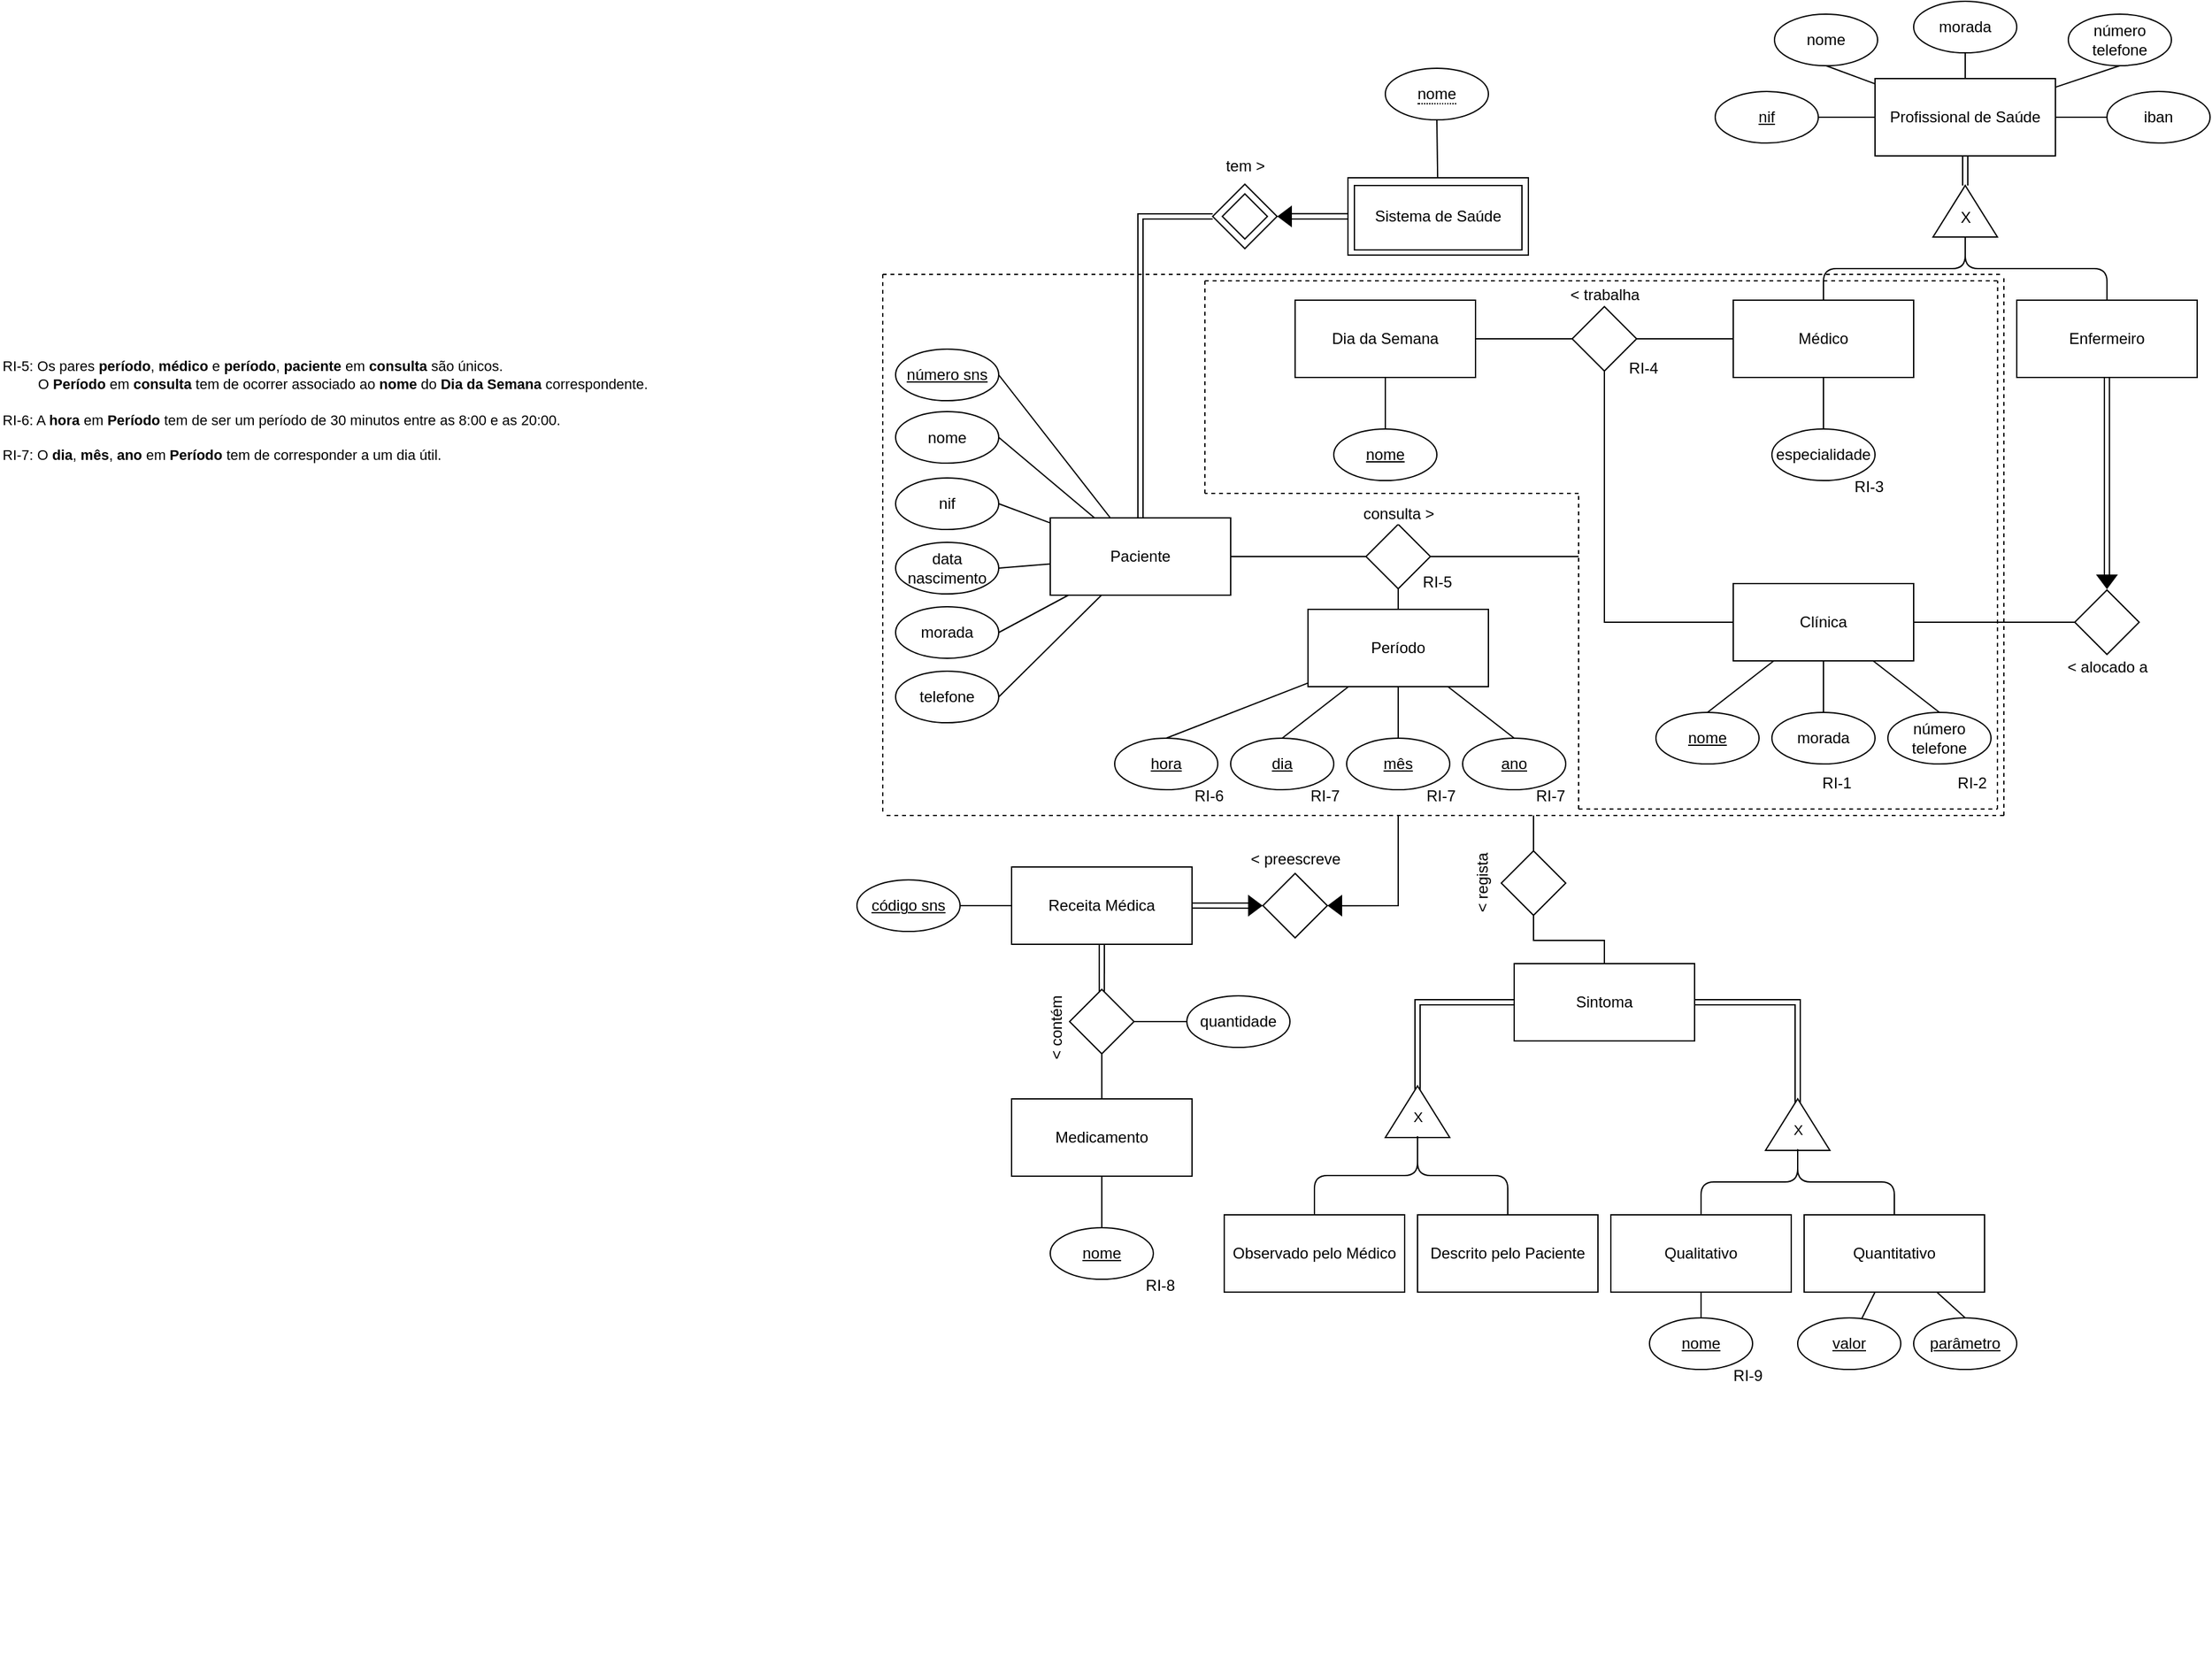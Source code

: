 <mxfile version="24.4.0" type="device">
  <diagram name="Página-1" id="qmYyR_YkVHlsotN023ji">
    <mxGraphModel dx="3128" dy="866" grid="1" gridSize="10" guides="1" tooltips="1" connect="1" arrows="1" fold="1" page="0" pageScale="1" pageWidth="827" pageHeight="1169" math="0" shadow="0">
      <root>
        <mxCell id="0" />
        <mxCell id="1" parent="0" />
        <mxCell id="Y1ywnI6Fe6qzkNMvWHq9-74" value="Quantitativo" style="whiteSpace=wrap;html=1;align=center;fillColor=none;" parent="1" vertex="1">
          <mxGeometry x="355" y="1270" width="140" height="60" as="geometry" />
        </mxCell>
        <mxCell id="Y1ywnI6Fe6qzkNMvWHq9-18" style="edgeStyle=orthogonalEdgeStyle;rounded=0;orthogonalLoop=1;jettySize=auto;html=1;entryX=1;entryY=0.5;entryDx=0;entryDy=0;shape=link;" parent="1" source="K1kNOEO3Sa0EjUUVY54G-1" target="K1kNOEO3Sa0EjUUVY54G-17" edge="1">
          <mxGeometry relative="1" as="geometry" />
        </mxCell>
        <mxCell id="Y1ywnI6Fe6qzkNMvWHq9-19" style="edgeStyle=orthogonalEdgeStyle;rounded=0;orthogonalLoop=1;jettySize=auto;html=1;entryX=1;entryY=0.5;entryDx=0;entryDy=0;endArrow=none;endFill=0;" parent="1" source="K1kNOEO3Sa0EjUUVY54G-1" target="K1kNOEO3Sa0EjUUVY54G-4" edge="1">
          <mxGeometry relative="1" as="geometry" />
        </mxCell>
        <mxCell id="Y1ywnI6Fe6qzkNMvWHq9-20" style="edgeStyle=orthogonalEdgeStyle;rounded=0;orthogonalLoop=1;jettySize=auto;html=1;entryX=0;entryY=0.5;entryDx=0;entryDy=0;endArrow=none;endFill=0;" parent="1" source="K1kNOEO3Sa0EjUUVY54G-1" target="K1kNOEO3Sa0EjUUVY54G-6" edge="1">
          <mxGeometry relative="1" as="geometry" />
        </mxCell>
        <mxCell id="K1kNOEO3Sa0EjUUVY54G-1" value="Profissional de Saúde" style="whiteSpace=wrap;html=1;align=center;fillColor=none;" parent="1" vertex="1">
          <mxGeometry x="410" y="388" width="140" height="60" as="geometry" />
        </mxCell>
        <mxCell id="K1kNOEO3Sa0EjUUVY54G-8" style="rounded=0;orthogonalLoop=1;jettySize=auto;html=1;exitX=0.5;exitY=1;exitDx=0;exitDy=0;endArrow=none;endFill=0;" parent="1" source="K1kNOEO3Sa0EjUUVY54G-2" target="K1kNOEO3Sa0EjUUVY54G-1" edge="1">
          <mxGeometry relative="1" as="geometry" />
        </mxCell>
        <mxCell id="K1kNOEO3Sa0EjUUVY54G-2" value="nome" style="ellipse;whiteSpace=wrap;html=1;align=center;fillColor=none;" parent="1" vertex="1">
          <mxGeometry x="332" y="338" width="80" height="40" as="geometry" />
        </mxCell>
        <mxCell id="K1kNOEO3Sa0EjUUVY54G-9" style="rounded=0;orthogonalLoop=1;jettySize=auto;html=1;exitX=0.5;exitY=1;exitDx=0;exitDy=0;endArrow=none;endFill=0;" parent="1" source="K1kNOEO3Sa0EjUUVY54G-3" target="K1kNOEO3Sa0EjUUVY54G-1" edge="1">
          <mxGeometry relative="1" as="geometry" />
        </mxCell>
        <mxCell id="K1kNOEO3Sa0EjUUVY54G-3" value="morada" style="ellipse;whiteSpace=wrap;html=1;align=center;fillColor=none;" parent="1" vertex="1">
          <mxGeometry x="440" y="328" width="80" height="40" as="geometry" />
        </mxCell>
        <mxCell id="K1kNOEO3Sa0EjUUVY54G-4" value="&lt;u&gt;nif&lt;/u&gt;" style="ellipse;whiteSpace=wrap;html=1;align=center;fillColor=none;" parent="1" vertex="1">
          <mxGeometry x="286" y="398" width="80" height="40" as="geometry" />
        </mxCell>
        <mxCell id="K1kNOEO3Sa0EjUUVY54G-10" style="edgeStyle=none;rounded=0;orthogonalLoop=1;jettySize=auto;html=1;exitX=0.5;exitY=1;exitDx=0;exitDy=0;strokeColor=default;align=center;verticalAlign=middle;fontFamily=Helvetica;fontSize=11;fontColor=default;labelBackgroundColor=default;endArrow=none;endFill=0;" parent="1" source="K1kNOEO3Sa0EjUUVY54G-5" target="K1kNOEO3Sa0EjUUVY54G-1" edge="1">
          <mxGeometry relative="1" as="geometry" />
        </mxCell>
        <mxCell id="K1kNOEO3Sa0EjUUVY54G-5" value="número telefone" style="ellipse;whiteSpace=wrap;html=1;align=center;fillColor=none;" parent="1" vertex="1">
          <mxGeometry x="560" y="338" width="80" height="40" as="geometry" />
        </mxCell>
        <mxCell id="K1kNOEO3Sa0EjUUVY54G-6" value="iban" style="ellipse;whiteSpace=wrap;html=1;align=center;fillColor=none;" parent="1" vertex="1">
          <mxGeometry x="590" y="398" width="80" height="40" as="geometry" />
        </mxCell>
        <mxCell id="K1kNOEO3Sa0EjUUVY54G-12" value="Médico" style="whiteSpace=wrap;html=1;align=center;fillColor=none;" parent="1" vertex="1">
          <mxGeometry x="300" y="560" width="140" height="60" as="geometry" />
        </mxCell>
        <mxCell id="K1kNOEO3Sa0EjUUVY54G-13" value="Enfermeiro" style="whiteSpace=wrap;html=1;align=center;fillColor=none;" parent="1" vertex="1">
          <mxGeometry x="520" y="560" width="140" height="60" as="geometry" />
        </mxCell>
        <mxCell id="K1kNOEO3Sa0EjUUVY54G-22" style="edgeStyle=orthogonalEdgeStyle;rounded=1;orthogonalLoop=1;jettySize=auto;html=1;exitX=0;exitY=0.5;exitDx=0;exitDy=0;entryX=0.5;entryY=0;entryDx=0;entryDy=0;strokeColor=default;align=center;verticalAlign=middle;fontFamily=Helvetica;fontSize=11;fontColor=default;labelBackgroundColor=default;endArrow=none;endFill=0;curved=0;" parent="1" source="K1kNOEO3Sa0EjUUVY54G-17" target="K1kNOEO3Sa0EjUUVY54G-13" edge="1">
          <mxGeometry relative="1" as="geometry" />
        </mxCell>
        <mxCell id="K1kNOEO3Sa0EjUUVY54G-23" style="edgeStyle=orthogonalEdgeStyle;rounded=1;orthogonalLoop=1;jettySize=auto;html=1;exitX=0;exitY=0.5;exitDx=0;exitDy=0;entryX=0.5;entryY=0;entryDx=0;entryDy=0;strokeColor=default;align=center;verticalAlign=middle;fontFamily=Helvetica;fontSize=11;fontColor=default;labelBackgroundColor=default;endArrow=none;endFill=0;curved=0;" parent="1" source="K1kNOEO3Sa0EjUUVY54G-17" target="K1kNOEO3Sa0EjUUVY54G-12" edge="1">
          <mxGeometry relative="1" as="geometry" />
        </mxCell>
        <mxCell id="K1kNOEO3Sa0EjUUVY54G-25" style="edgeStyle=none;rounded=0;orthogonalLoop=1;jettySize=auto;html=1;exitX=0.5;exitY=0;exitDx=0;exitDy=0;strokeColor=default;align=center;verticalAlign=middle;fontFamily=Helvetica;fontSize=11;fontColor=default;labelBackgroundColor=default;endArrow=none;endFill=0;" parent="1" source="K1kNOEO3Sa0EjUUVY54G-24" target="K1kNOEO3Sa0EjUUVY54G-12" edge="1">
          <mxGeometry relative="1" as="geometry" />
        </mxCell>
        <mxCell id="K1kNOEO3Sa0EjUUVY54G-24" value="especialidade" style="ellipse;whiteSpace=wrap;html=1;align=center;fillColor=none;" parent="1" vertex="1">
          <mxGeometry x="330" y="660" width="80" height="40" as="geometry" />
        </mxCell>
        <mxCell id="K1kNOEO3Sa0EjUUVY54G-56" style="edgeStyle=none;rounded=0;orthogonalLoop=1;jettySize=auto;html=1;exitX=1;exitY=0.5;exitDx=0;exitDy=0;entryX=0;entryY=0.5;entryDx=0;entryDy=0;strokeColor=default;align=center;verticalAlign=middle;fontFamily=Helvetica;fontSize=12;fontColor=default;labelBackgroundColor=default;autosize=1;resizable=0;endArrow=none;endFill=0;" parent="1" source="K1kNOEO3Sa0EjUUVY54G-26" target="K1kNOEO3Sa0EjUUVY54G-55" edge="1">
          <mxGeometry relative="1" as="geometry" />
        </mxCell>
        <mxCell id="K1kNOEO3Sa0EjUUVY54G-26" value="Clínica" style="whiteSpace=wrap;html=1;align=center;fillColor=none;" parent="1" vertex="1">
          <mxGeometry x="300" y="780" width="140" height="60" as="geometry" />
        </mxCell>
        <mxCell id="K1kNOEO3Sa0EjUUVY54G-27" value="Dia da Semana" style="whiteSpace=wrap;html=1;align=center;fillColor=none;" parent="1" vertex="1">
          <mxGeometry x="-40" y="560" width="140" height="60" as="geometry" />
        </mxCell>
        <mxCell id="K1kNOEO3Sa0EjUUVY54G-30" style="edgeStyle=none;rounded=0;orthogonalLoop=1;jettySize=auto;html=1;exitX=1;exitY=0.5;exitDx=0;exitDy=0;entryX=0;entryY=0.5;entryDx=0;entryDy=0;strokeColor=default;align=center;verticalAlign=middle;fontFamily=Helvetica;fontSize=11;fontColor=default;labelBackgroundColor=default;endArrow=none;endFill=0;" parent="1" source="K1kNOEO3Sa0EjUUVY54G-29" target="K1kNOEO3Sa0EjUUVY54G-12" edge="1">
          <mxGeometry relative="1" as="geometry" />
        </mxCell>
        <mxCell id="K1kNOEO3Sa0EjUUVY54G-31" style="edgeStyle=none;rounded=0;orthogonalLoop=1;jettySize=auto;html=1;exitX=0;exitY=0.5;exitDx=0;exitDy=0;strokeColor=default;align=center;verticalAlign=middle;fontFamily=Helvetica;fontSize=11;fontColor=default;labelBackgroundColor=default;endArrow=none;endFill=0;" parent="1" source="K1kNOEO3Sa0EjUUVY54G-29" target="K1kNOEO3Sa0EjUUVY54G-27" edge="1">
          <mxGeometry relative="1" as="geometry" />
        </mxCell>
        <mxCell id="K1kNOEO3Sa0EjUUVY54G-38" style="rounded=0;orthogonalLoop=1;jettySize=auto;html=1;exitX=0.5;exitY=1;exitDx=0;exitDy=0;entryX=0;entryY=0.5;entryDx=0;entryDy=0;strokeColor=default;align=center;verticalAlign=middle;fontFamily=Helvetica;fontSize=11;fontColor=default;labelBackgroundColor=default;endArrow=none;endFill=0;edgeStyle=orthogonalEdgeStyle;" parent="1" source="K1kNOEO3Sa0EjUUVY54G-29" target="K1kNOEO3Sa0EjUUVY54G-26" edge="1">
          <mxGeometry relative="1" as="geometry" />
        </mxCell>
        <mxCell id="K1kNOEO3Sa0EjUUVY54G-29" value="" style="rhombus;whiteSpace=wrap;html=1;fontFamily=Helvetica;fontSize=11;fontColor=default;labelBackgroundColor=default;" parent="1" vertex="1">
          <mxGeometry x="175" y="565" width="50" height="50" as="geometry" />
        </mxCell>
        <mxCell id="K1kNOEO3Sa0EjUUVY54G-34" value="&amp;nbsp;" style="text;html=1;align=left;verticalAlign=middle;resizable=0;points=[];autosize=1;strokeColor=none;fillColor=none;fontFamily=Helvetica;fontSize=12;fontColor=default;" parent="1" vertex="1">
          <mxGeometry x="-370" y="1590" width="30" height="30" as="geometry" />
        </mxCell>
        <mxCell id="K1kNOEO3Sa0EjUUVY54G-42" style="edgeStyle=none;rounded=0;orthogonalLoop=1;jettySize=auto;html=1;exitX=0.5;exitY=0;exitDx=0;exitDy=0;strokeColor=default;align=center;verticalAlign=middle;fontFamily=Helvetica;fontSize=11;fontColor=default;labelBackgroundColor=default;endArrow=none;endFill=0;" parent="1" source="K1kNOEO3Sa0EjUUVY54G-39" target="K1kNOEO3Sa0EjUUVY54G-26" edge="1">
          <mxGeometry relative="1" as="geometry" />
        </mxCell>
        <mxCell id="K1kNOEO3Sa0EjUUVY54G-39" value="&lt;u&gt;nome&lt;/u&gt;" style="ellipse;whiteSpace=wrap;html=1;align=center;fillColor=none;" parent="1" vertex="1">
          <mxGeometry x="240" y="880" width="80" height="40" as="geometry" />
        </mxCell>
        <mxCell id="K1kNOEO3Sa0EjUUVY54G-43" style="edgeStyle=none;rounded=0;orthogonalLoop=1;jettySize=auto;html=1;exitX=0.5;exitY=0;exitDx=0;exitDy=0;strokeColor=default;align=center;verticalAlign=middle;fontFamily=Helvetica;fontSize=11;fontColor=default;labelBackgroundColor=default;endArrow=none;endFill=0;" parent="1" source="K1kNOEO3Sa0EjUUVY54G-40" target="K1kNOEO3Sa0EjUUVY54G-26" edge="1">
          <mxGeometry relative="1" as="geometry" />
        </mxCell>
        <mxCell id="K1kNOEO3Sa0EjUUVY54G-40" value="morada" style="ellipse;whiteSpace=wrap;html=1;align=center;fillColor=none;" parent="1" vertex="1">
          <mxGeometry x="330" y="880" width="80" height="40" as="geometry" />
        </mxCell>
        <mxCell id="K1kNOEO3Sa0EjUUVY54G-44" style="edgeStyle=none;rounded=0;orthogonalLoop=1;jettySize=auto;html=1;exitX=0.5;exitY=0;exitDx=0;exitDy=0;strokeColor=default;align=center;verticalAlign=middle;fontFamily=Helvetica;fontSize=11;fontColor=default;labelBackgroundColor=default;endArrow=none;endFill=0;" parent="1" source="K1kNOEO3Sa0EjUUVY54G-41" target="K1kNOEO3Sa0EjUUVY54G-26" edge="1">
          <mxGeometry relative="1" as="geometry" />
        </mxCell>
        <mxCell id="K1kNOEO3Sa0EjUUVY54G-41" value="número telefone" style="ellipse;whiteSpace=wrap;html=1;align=center;fillColor=none;" parent="1" vertex="1">
          <mxGeometry x="420" y="880" width="80" height="40" as="geometry" />
        </mxCell>
        <mxCell id="K1kNOEO3Sa0EjUUVY54G-45" value="&lt;font style=&quot;font-size: 12px;&quot;&gt;RI-3&lt;/font&gt;" style="text;html=1;align=center;verticalAlign=middle;resizable=0;points=[];autosize=1;strokeColor=none;fillColor=none;fontFamily=Helvetica;fontSize=11;fontColor=default;labelBackgroundColor=default;" parent="1" vertex="1">
          <mxGeometry x="380" y="690" width="50" height="30" as="geometry" />
        </mxCell>
        <mxCell id="K1kNOEO3Sa0EjUUVY54G-46" value="&lt;font style=&quot;font-size: 12px;&quot;&gt;RI-1&lt;/font&gt;" style="text;html=1;align=center;verticalAlign=middle;resizable=0;points=[];autosize=1;strokeColor=none;fillColor=none;fontFamily=Helvetica;fontSize=11;fontColor=default;labelBackgroundColor=default;" parent="1" vertex="1">
          <mxGeometry x="355" y="920" width="50" height="30" as="geometry" />
        </mxCell>
        <mxCell id="K1kNOEO3Sa0EjUUVY54G-47" value="&lt;font style=&quot;font-size: 12px;&quot;&gt;RI-2&lt;/font&gt;" style="text;html=1;align=center;verticalAlign=middle;resizable=0;points=[];autosize=1;strokeColor=none;fillColor=none;fontFamily=Helvetica;fontSize=11;fontColor=default;labelBackgroundColor=default;" parent="1" vertex="1">
          <mxGeometry x="460" y="920" width="50" height="30" as="geometry" />
        </mxCell>
        <mxCell id="K1kNOEO3Sa0EjUUVY54G-53" value="&amp;lt; trabalha" style="text;html=1;align=center;verticalAlign=middle;resizable=0;points=[];autosize=1;strokeColor=none;fillColor=none;fontFamily=Helvetica;fontSize=12;fontColor=default;" parent="1" vertex="1">
          <mxGeometry x="160" y="541" width="80" height="30" as="geometry" />
        </mxCell>
        <mxCell id="K1kNOEO3Sa0EjUUVY54G-54" value="&amp;lt; alocado a" style="text;html=1;align=center;verticalAlign=middle;resizable=0;points=[];autosize=1;strokeColor=none;fillColor=none;fontFamily=Helvetica;fontSize=12;fontColor=default;" parent="1" vertex="1">
          <mxGeometry x="545" y="830" width="90" height="30" as="geometry" />
        </mxCell>
        <mxCell id="K1kNOEO3Sa0EjUUVY54G-55" value="" style="rhombus;whiteSpace=wrap;html=1;fontFamily=Helvetica;fontSize=11;fontColor=default;labelBackgroundColor=default;" parent="1" vertex="1">
          <mxGeometry x="565" y="785" width="50" height="50" as="geometry" />
        </mxCell>
        <mxCell id="HGfq4PHyTtCPstL9mXCh-4" style="edgeStyle=orthogonalEdgeStyle;rounded=0;orthogonalLoop=1;jettySize=auto;html=1;exitX=0;exitY=0.5;exitDx=0;exitDy=0;entryX=0.5;entryY=1;entryDx=0;entryDy=0;endArrow=none;endFill=0;" parent="1" edge="1">
          <mxGeometry relative="1" as="geometry">
            <mxPoint x="588" y="773.5" as="sourcePoint" />
            <mxPoint x="588" y="620" as="targetPoint" />
          </mxGeometry>
        </mxCell>
        <mxCell id="HGfq4PHyTtCPstL9mXCh-1" value="" style="triangle;whiteSpace=wrap;html=1;rotation=90;fillColor=#000000;" parent="1" vertex="1">
          <mxGeometry x="585" y="771" width="10" height="15" as="geometry" />
        </mxCell>
        <mxCell id="HGfq4PHyTtCPstL9mXCh-5" style="edgeStyle=orthogonalEdgeStyle;rounded=0;orthogonalLoop=1;jettySize=auto;html=1;exitX=0;exitY=0.5;exitDx=0;exitDy=0;entryX=0.5;entryY=1;entryDx=0;entryDy=0;endArrow=none;endFill=0;" parent="1" edge="1">
          <mxGeometry relative="1" as="geometry">
            <mxPoint x="591.9" y="774" as="sourcePoint" />
            <mxPoint x="591.9" y="620" as="targetPoint" />
          </mxGeometry>
        </mxCell>
        <mxCell id="HGfq4PHyTtCPstL9mXCh-10" style="edgeStyle=none;rounded=0;orthogonalLoop=1;jettySize=auto;html=1;exitX=0.5;exitY=0;exitDx=0;exitDy=0;strokeColor=default;align=center;verticalAlign=middle;fontFamily=Helvetica;fontSize=11;fontColor=default;labelBackgroundColor=default;endArrow=none;endFill=0;" parent="1" source="HGfq4PHyTtCPstL9mXCh-7" target="K1kNOEO3Sa0EjUUVY54G-27" edge="1">
          <mxGeometry relative="1" as="geometry" />
        </mxCell>
        <mxCell id="HGfq4PHyTtCPstL9mXCh-7" value="&lt;u&gt;nome&lt;/u&gt;" style="ellipse;whiteSpace=wrap;html=1;align=center;fillColor=none;" parent="1" vertex="1">
          <mxGeometry x="-10" y="660" width="80" height="40" as="geometry" />
        </mxCell>
        <mxCell id="HGfq4PHyTtCPstL9mXCh-14" value="&lt;font style=&quot;font-size: 12px;&quot;&gt;RI-4&lt;/font&gt;" style="text;html=1;align=center;verticalAlign=middle;resizable=0;points=[];autosize=1;strokeColor=none;fillColor=none;fontFamily=Helvetica;fontSize=11;fontColor=default;labelBackgroundColor=default;" parent="1" vertex="1">
          <mxGeometry x="205" y="598" width="50" height="30" as="geometry" />
        </mxCell>
        <mxCell id="HGfq4PHyTtCPstL9mXCh-18" value="" style="endArrow=none;dashed=1;html=1;rounded=0;strokeColor=default;align=center;verticalAlign=middle;fontFamily=Helvetica;fontSize=11;fontColor=default;labelBackgroundColor=default;" parent="1" edge="1">
          <mxGeometry width="50" height="50" relative="1" as="geometry">
            <mxPoint x="510" y="960" as="sourcePoint" />
            <mxPoint x="510" y="540" as="targetPoint" />
          </mxGeometry>
        </mxCell>
        <mxCell id="HGfq4PHyTtCPstL9mXCh-19" value="" style="endArrow=none;dashed=1;html=1;rounded=0;strokeColor=default;align=center;verticalAlign=middle;fontFamily=Helvetica;fontSize=11;fontColor=default;labelBackgroundColor=default;" parent="1" edge="1">
          <mxGeometry width="50" height="50" relative="1" as="geometry">
            <mxPoint x="-110" y="545" as="sourcePoint" />
            <mxPoint x="505" y="545" as="targetPoint" />
          </mxGeometry>
        </mxCell>
        <mxCell id="HGfq4PHyTtCPstL9mXCh-20" value="" style="endArrow=none;dashed=1;html=1;rounded=0;strokeColor=default;align=center;verticalAlign=middle;fontFamily=Helvetica;fontSize=11;fontColor=default;labelBackgroundColor=default;" parent="1" edge="1">
          <mxGeometry width="50" height="50" relative="1" as="geometry">
            <mxPoint x="-110" y="545" as="sourcePoint" />
            <mxPoint x="-110" y="710" as="targetPoint" />
          </mxGeometry>
        </mxCell>
        <mxCell id="HGfq4PHyTtCPstL9mXCh-21" value="" style="endArrow=none;dashed=1;html=1;rounded=0;strokeColor=default;align=center;verticalAlign=middle;fontFamily=Helvetica;fontSize=11;fontColor=default;labelBackgroundColor=default;" parent="1" edge="1">
          <mxGeometry width="50" height="50" relative="1" as="geometry">
            <mxPoint x="180" y="710" as="sourcePoint" />
            <mxPoint x="-110" y="710" as="targetPoint" />
          </mxGeometry>
        </mxCell>
        <mxCell id="HGfq4PHyTtCPstL9mXCh-22" value="" style="endArrow=none;dashed=1;html=1;rounded=0;strokeColor=default;align=center;verticalAlign=middle;fontFamily=Helvetica;fontSize=11;fontColor=default;labelBackgroundColor=default;" parent="1" edge="1">
          <mxGeometry width="50" height="50" relative="1" as="geometry">
            <mxPoint x="180" y="955" as="sourcePoint" />
            <mxPoint x="180" y="710" as="targetPoint" />
          </mxGeometry>
        </mxCell>
        <mxCell id="HGfq4PHyTtCPstL9mXCh-23" value="" style="endArrow=none;dashed=1;html=1;rounded=0;strokeColor=default;align=center;verticalAlign=middle;fontFamily=Helvetica;fontSize=11;fontColor=default;labelBackgroundColor=default;" parent="1" edge="1">
          <mxGeometry width="50" height="50" relative="1" as="geometry">
            <mxPoint x="180" y="955" as="sourcePoint" />
            <mxPoint x="505" y="955" as="targetPoint" />
          </mxGeometry>
        </mxCell>
        <mxCell id="HGfq4PHyTtCPstL9mXCh-24" value="" style="endArrow=none;dashed=1;html=1;rounded=0;strokeColor=default;align=center;verticalAlign=middle;fontFamily=Helvetica;fontSize=11;fontColor=default;labelBackgroundColor=default;" parent="1" edge="1">
          <mxGeometry width="50" height="50" relative="1" as="geometry">
            <mxPoint x="505" y="955" as="sourcePoint" />
            <mxPoint x="505.17" y="545" as="targetPoint" />
          </mxGeometry>
        </mxCell>
        <mxCell id="HGfq4PHyTtCPstL9mXCh-28" style="edgeStyle=none;rounded=0;orthogonalLoop=1;jettySize=auto;html=1;exitX=1;exitY=0.5;exitDx=0;exitDy=0;entryX=0;entryY=0.5;entryDx=0;entryDy=0;strokeColor=default;align=center;verticalAlign=middle;fontFamily=Helvetica;fontSize=11;fontColor=default;labelBackgroundColor=default;endArrow=none;endFill=0;" parent="1" source="HGfq4PHyTtCPstL9mXCh-26" target="HGfq4PHyTtCPstL9mXCh-27" edge="1">
          <mxGeometry relative="1" as="geometry" />
        </mxCell>
        <mxCell id="HGfq4PHyTtCPstL9mXCh-26" value="Paciente" style="whiteSpace=wrap;html=1;align=center;fillColor=none;" parent="1" vertex="1">
          <mxGeometry x="-230" y="729" width="140" height="60" as="geometry" />
        </mxCell>
        <mxCell id="HGfq4PHyTtCPstL9mXCh-29" style="edgeStyle=none;rounded=0;orthogonalLoop=1;jettySize=auto;html=1;exitX=1;exitY=0.5;exitDx=0;exitDy=0;strokeColor=default;align=center;verticalAlign=middle;fontFamily=Helvetica;fontSize=11;fontColor=default;labelBackgroundColor=default;endArrow=none;endFill=0;" parent="1" source="HGfq4PHyTtCPstL9mXCh-27" edge="1">
          <mxGeometry relative="1" as="geometry">
            <mxPoint x="180" y="759" as="targetPoint" />
          </mxGeometry>
        </mxCell>
        <mxCell id="TZJUESgAyDypiGmFBmOp-3" style="rounded=0;orthogonalLoop=1;jettySize=auto;html=1;exitX=0.5;exitY=1;exitDx=0;exitDy=0;endArrow=none;endFill=0;entryX=0.5;entryY=0;entryDx=0;entryDy=0;" parent="1" source="HGfq4PHyTtCPstL9mXCh-27" target="ykruWVEb6w2H8mcoBF16-1" edge="1">
          <mxGeometry relative="1" as="geometry">
            <mxPoint x="40" y="804" as="targetPoint" />
          </mxGeometry>
        </mxCell>
        <mxCell id="HGfq4PHyTtCPstL9mXCh-27" value="" style="rhombus;whiteSpace=wrap;html=1;fontFamily=Helvetica;fontSize=11;fontColor=default;labelBackgroundColor=default;" parent="1" vertex="1">
          <mxGeometry x="15" y="734" width="50" height="50" as="geometry" />
        </mxCell>
        <mxCell id="HGfq4PHyTtCPstL9mXCh-30" value="&lt;font style=&quot;font-size: 12px;&quot;&gt;consulta &amp;gt;&lt;/font&gt;" style="text;html=1;align=center;verticalAlign=middle;resizable=0;points=[];autosize=1;strokeColor=none;fillColor=none;fontFamily=Helvetica;fontSize=11;fontColor=default;labelBackgroundColor=default;" parent="1" vertex="1">
          <mxGeometry y="710.5" width="80" height="30" as="geometry" />
        </mxCell>
        <mxCell id="HGfq4PHyTtCPstL9mXCh-38" style="edgeStyle=none;rounded=0;orthogonalLoop=1;jettySize=auto;html=1;exitX=1;exitY=0.5;exitDx=0;exitDy=0;strokeColor=default;align=center;verticalAlign=middle;fontFamily=Helvetica;fontSize=11;fontColor=default;labelBackgroundColor=default;autosize=1;resizable=0;endArrow=none;endFill=0;" parent="1" source="HGfq4PHyTtCPstL9mXCh-31" target="HGfq4PHyTtCPstL9mXCh-26" edge="1">
          <mxGeometry relative="1" as="geometry" />
        </mxCell>
        <mxCell id="HGfq4PHyTtCPstL9mXCh-31" value="nome" style="ellipse;whiteSpace=wrap;html=1;align=center;fillColor=none;" parent="1" vertex="1">
          <mxGeometry x="-350" y="646.5" width="80" height="40" as="geometry" />
        </mxCell>
        <mxCell id="HGfq4PHyTtCPstL9mXCh-39" style="edgeStyle=none;rounded=0;orthogonalLoop=1;jettySize=auto;html=1;exitX=1;exitY=0.5;exitDx=0;exitDy=0;strokeColor=default;align=center;verticalAlign=middle;fontFamily=Helvetica;fontSize=11;fontColor=default;labelBackgroundColor=default;autosize=1;resizable=0;endArrow=none;endFill=0;" parent="1" source="HGfq4PHyTtCPstL9mXCh-32" target="HGfq4PHyTtCPstL9mXCh-26" edge="1">
          <mxGeometry relative="1" as="geometry">
            <mxPoint x="-230" y="727.091" as="targetPoint" />
          </mxGeometry>
        </mxCell>
        <mxCell id="HGfq4PHyTtCPstL9mXCh-32" value="nif" style="ellipse;whiteSpace=wrap;html=1;align=center;fillColor=none;" parent="1" vertex="1">
          <mxGeometry x="-350" y="698" width="80" height="40" as="geometry" />
        </mxCell>
        <mxCell id="HGfq4PHyTtCPstL9mXCh-40" style="edgeStyle=none;rounded=0;orthogonalLoop=1;jettySize=auto;html=1;exitX=1;exitY=0.5;exitDx=0;exitDy=0;strokeColor=default;align=center;verticalAlign=middle;fontFamily=Helvetica;fontSize=11;fontColor=default;labelBackgroundColor=default;autosize=1;resizable=0;endArrow=none;endFill=0;" parent="1" source="HGfq4PHyTtCPstL9mXCh-33" target="HGfq4PHyTtCPstL9mXCh-26" edge="1">
          <mxGeometry relative="1" as="geometry">
            <mxPoint x="-230" y="758.909" as="targetPoint" />
          </mxGeometry>
        </mxCell>
        <mxCell id="HGfq4PHyTtCPstL9mXCh-33" value="data nascimento" style="ellipse;whiteSpace=wrap;html=1;align=center;fillColor=none;" parent="1" vertex="1">
          <mxGeometry x="-350" y="748" width="80" height="40" as="geometry" />
        </mxCell>
        <mxCell id="HGfq4PHyTtCPstL9mXCh-41" style="edgeStyle=none;rounded=0;orthogonalLoop=1;jettySize=auto;html=1;exitX=1;exitY=0.5;exitDx=0;exitDy=0;strokeColor=default;align=center;verticalAlign=middle;fontFamily=Helvetica;fontSize=11;fontColor=default;labelBackgroundColor=default;autosize=1;resizable=0;endArrow=none;endFill=0;" parent="1" source="HGfq4PHyTtCPstL9mXCh-34" target="HGfq4PHyTtCPstL9mXCh-26" edge="1">
          <mxGeometry relative="1" as="geometry" />
        </mxCell>
        <mxCell id="HGfq4PHyTtCPstL9mXCh-34" value="morada" style="ellipse;whiteSpace=wrap;html=1;align=center;fillColor=none;" parent="1" vertex="1">
          <mxGeometry x="-350" y="798" width="80" height="40" as="geometry" />
        </mxCell>
        <mxCell id="HGfq4PHyTtCPstL9mXCh-42" style="edgeStyle=none;rounded=0;orthogonalLoop=1;jettySize=auto;html=1;exitX=1;exitY=0.5;exitDx=0;exitDy=0;strokeColor=default;align=center;verticalAlign=middle;fontFamily=Helvetica;fontSize=11;fontColor=default;labelBackgroundColor=default;autosize=1;resizable=0;endArrow=none;endFill=0;" parent="1" source="HGfq4PHyTtCPstL9mXCh-35" target="HGfq4PHyTtCPstL9mXCh-26" edge="1">
          <mxGeometry relative="1" as="geometry" />
        </mxCell>
        <mxCell id="HGfq4PHyTtCPstL9mXCh-35" value="telefone" style="ellipse;whiteSpace=wrap;html=1;align=center;fillColor=none;" parent="1" vertex="1">
          <mxGeometry x="-350" y="848" width="80" height="40" as="geometry" />
        </mxCell>
        <mxCell id="HGfq4PHyTtCPstL9mXCh-44" style="edgeStyle=none;rounded=0;orthogonalLoop=1;jettySize=auto;html=1;exitX=1;exitY=0.5;exitDx=0;exitDy=0;strokeColor=default;align=center;verticalAlign=middle;fontFamily=Helvetica;fontSize=11;fontColor=default;labelBackgroundColor=default;autosize=1;resizable=0;endArrow=none;endFill=0;" parent="1" source="HGfq4PHyTtCPstL9mXCh-36" target="HGfq4PHyTtCPstL9mXCh-26" edge="1">
          <mxGeometry relative="1" as="geometry" />
        </mxCell>
        <mxCell id="HGfq4PHyTtCPstL9mXCh-36" value="&lt;u&gt;número sns&lt;/u&gt;" style="ellipse;whiteSpace=wrap;html=1;align=center;fillColor=none;" parent="1" vertex="1">
          <mxGeometry x="-350" y="598" width="80" height="40" as="geometry" />
        </mxCell>
        <mxCell id="HGfq4PHyTtCPstL9mXCh-45" value="" style="endArrow=none;dashed=1;html=1;rounded=0;strokeColor=default;align=center;verticalAlign=middle;fontFamily=Helvetica;fontSize=11;fontColor=default;labelBackgroundColor=default;" parent="1" edge="1">
          <mxGeometry width="50" height="50" relative="1" as="geometry">
            <mxPoint x="-360" y="540" as="sourcePoint" />
            <mxPoint x="510" y="540" as="targetPoint" />
          </mxGeometry>
        </mxCell>
        <mxCell id="HGfq4PHyTtCPstL9mXCh-46" value="" style="endArrow=none;dashed=1;html=1;rounded=0;strokeColor=default;align=center;verticalAlign=middle;fontFamily=Helvetica;fontSize=11;fontColor=default;labelBackgroundColor=default;" parent="1" edge="1">
          <mxGeometry width="50" height="50" relative="1" as="geometry">
            <mxPoint x="-360" y="540" as="sourcePoint" />
            <mxPoint x="-360" y="960" as="targetPoint" />
          </mxGeometry>
        </mxCell>
        <mxCell id="HGfq4PHyTtCPstL9mXCh-47" value="" style="endArrow=none;dashed=1;html=1;rounded=0;strokeColor=default;align=center;verticalAlign=middle;fontFamily=Helvetica;fontSize=11;fontColor=default;labelBackgroundColor=default;" parent="1" edge="1">
          <mxGeometry width="50" height="50" relative="1" as="geometry">
            <mxPoint x="510" y="960" as="sourcePoint" />
            <mxPoint x="-360" y="960" as="targetPoint" />
          </mxGeometry>
        </mxCell>
        <mxCell id="HGfq4PHyTtCPstL9mXCh-48" value="Sistema de Saúde" style="whiteSpace=wrap;html=1;align=center;fillColor=none;" parent="1" vertex="1">
          <mxGeometry x="1" y="465" width="140" height="60" as="geometry" />
        </mxCell>
        <mxCell id="HGfq4PHyTtCPstL9mXCh-50" style="edgeStyle=none;rounded=0;orthogonalLoop=1;jettySize=auto;html=1;exitX=0.5;exitY=1;exitDx=0;exitDy=0;strokeColor=default;align=center;verticalAlign=middle;fontFamily=Helvetica;fontSize=11;fontColor=default;labelBackgroundColor=default;autosize=1;resizable=0;endArrow=none;endFill=0;" parent="1" source="TZJUESgAyDypiGmFBmOp-1" target="HGfq4PHyTtCPstL9mXCh-48" edge="1">
          <mxGeometry relative="1" as="geometry">
            <mxPoint x="30" y="320" as="sourcePoint" />
          </mxGeometry>
        </mxCell>
        <mxCell id="HGfq4PHyTtCPstL9mXCh-55" style="edgeStyle=none;rounded=0;orthogonalLoop=1;jettySize=auto;html=1;strokeColor=default;align=center;verticalAlign=middle;fontFamily=Helvetica;fontSize=11;fontColor=default;labelBackgroundColor=default;autosize=1;resizable=0;endArrow=none;endFill=0;exitX=0.057;exitY=0.367;exitDx=0;exitDy=0;exitPerimeter=0;" parent="1" edge="1">
          <mxGeometry relative="1" as="geometry">
            <mxPoint x="-43.57" y="496.995" as="sourcePoint" />
            <mxPoint x="1" y="497" as="targetPoint" />
          </mxGeometry>
        </mxCell>
        <mxCell id="HGfq4PHyTtCPstL9mXCh-66" value="" style="whiteSpace=wrap;html=1;align=center;fillColor=none;" parent="1" vertex="1">
          <mxGeometry x="6" y="471" width="130" height="50" as="geometry" />
        </mxCell>
        <mxCell id="HGfq4PHyTtCPstL9mXCh-67" style="edgeStyle=none;rounded=0;orthogonalLoop=1;jettySize=auto;html=1;strokeColor=default;align=center;verticalAlign=middle;fontFamily=Helvetica;fontSize=11;fontColor=default;labelBackgroundColor=default;autosize=1;resizable=0;endArrow=none;endFill=0;exitX=-0.026;exitY=0.644;exitDx=0;exitDy=0;exitPerimeter=0;" parent="1" source="HGfq4PHyTtCPstL9mXCh-68" edge="1">
          <mxGeometry relative="1" as="geometry">
            <mxPoint x="-39" y="493" as="sourcePoint" />
            <mxPoint x="1" y="492.9" as="targetPoint" />
          </mxGeometry>
        </mxCell>
        <mxCell id="HGfq4PHyTtCPstL9mXCh-68" value="" style="triangle;whiteSpace=wrap;html=1;rotation=-180;fillColor=#000000;" parent="1" vertex="1">
          <mxGeometry x="-53" y="487.5" width="10" height="15" as="geometry" />
        </mxCell>
        <mxCell id="TZJUESgAyDypiGmFBmOp-1" value="&lt;span style=&quot;border-bottom: 1px dotted&quot;&gt;nome&lt;/span&gt;" style="ellipse;whiteSpace=wrap;html=1;align=center;fillColor=none;" parent="1" vertex="1">
          <mxGeometry x="30" y="380" width="80" height="40" as="geometry" />
        </mxCell>
        <mxCell id="TZJUESgAyDypiGmFBmOp-83" style="edgeStyle=none;rounded=0;orthogonalLoop=1;jettySize=auto;html=1;exitX=0.514;exitY=1.001;exitDx=0;exitDy=0;strokeColor=default;align=center;verticalAlign=middle;fontFamily=Helvetica;fontSize=11;fontColor=default;labelBackgroundColor=default;autosize=1;resizable=0;endArrow=none;endFill=0;exitPerimeter=0;entryX=0.539;entryY=0.036;entryDx=0;entryDy=0;entryPerimeter=0;" parent="1" source="TZJUESgAyDypiGmFBmOp-7" target="TZJUESgAyDypiGmFBmOp-84" edge="1">
          <mxGeometry relative="1" as="geometry">
            <mxPoint x="-188.0" y="1188" as="sourcePoint" />
            <mxPoint x="-188" y="1160" as="targetPoint" />
            <Array as="points" />
          </mxGeometry>
        </mxCell>
        <mxCell id="TZJUESgAyDypiGmFBmOp-7" value="Receita Médica" style="whiteSpace=wrap;html=1;align=center;fillColor=none;" parent="1" vertex="1">
          <mxGeometry x="-260" y="1000" width="140" height="60" as="geometry" />
        </mxCell>
        <mxCell id="Y1ywnI6Fe6qzkNMvWHq9-22" style="edgeStyle=orthogonalEdgeStyle;rounded=0;orthogonalLoop=1;jettySize=auto;html=1;strokeColor=default;align=center;verticalAlign=middle;fontFamily=Helvetica;fontSize=11;fontColor=default;labelBackgroundColor=default;endArrow=none;endFill=0;" parent="1" source="TZJUESgAyDypiGmFBmOp-55" edge="1">
          <mxGeometry relative="1" as="geometry">
            <mxPoint x="145" y="960" as="targetPoint" />
          </mxGeometry>
        </mxCell>
        <mxCell id="Y1ywnI6Fe6qzkNMvWHq9-76" style="edgeStyle=orthogonalEdgeStyle;rounded=0;orthogonalLoop=1;jettySize=auto;html=1;entryX=0.5;entryY=0;entryDx=0;entryDy=0;strokeColor=default;align=center;verticalAlign=middle;fontFamily=Helvetica;fontSize=11;fontColor=default;labelBackgroundColor=default;endArrow=none;endFill=0;" parent="1" source="TZJUESgAyDypiGmFBmOp-55" target="Y1ywnI6Fe6qzkNMvWHq9-24" edge="1">
          <mxGeometry relative="1" as="geometry">
            <Array as="points">
              <mxPoint x="145" y="1057" />
              <mxPoint x="200" y="1057" />
            </Array>
          </mxGeometry>
        </mxCell>
        <mxCell id="TZJUESgAyDypiGmFBmOp-55" value="" style="rhombus;whiteSpace=wrap;html=1;fontFamily=Helvetica;fontSize=11;fontColor=default;labelBackgroundColor=default;" parent="1" vertex="1">
          <mxGeometry x="120" y="987.5" width="50" height="50" as="geometry" />
        </mxCell>
        <mxCell id="TZJUESgAyDypiGmFBmOp-56" value="&lt;font style=&quot;font-size: 12px;&quot;&gt;&amp;lt; regista&lt;/font&gt;" style="text;html=1;align=center;verticalAlign=middle;resizable=0;points=[];autosize=1;strokeColor=none;fillColor=none;fontFamily=Helvetica;fontSize=11;fontColor=default;labelBackgroundColor=default;rotation=-90;" parent="1" vertex="1">
          <mxGeometry x="70" y="997.5" width="70" height="30" as="geometry" />
        </mxCell>
        <mxCell id="TZJUESgAyDypiGmFBmOp-67" value="" style="endArrow=none;html=1;rounded=0;strokeColor=default;align=center;verticalAlign=middle;fontFamily=Helvetica;fontSize=11;fontColor=default;labelBackgroundColor=default;autosize=1;resizable=0;exitX=0.626;exitY=0.492;exitDx=0;exitDy=0;exitPerimeter=0;" parent="1" source="TZJUESgAyDypiGmFBmOp-75" edge="1">
          <mxGeometry width="50" height="50" relative="1" as="geometry">
            <mxPoint x="-20" y="1060" as="sourcePoint" />
            <mxPoint x="40" y="960" as="targetPoint" />
            <Array as="points">
              <mxPoint x="40" y="1030" />
            </Array>
          </mxGeometry>
        </mxCell>
        <mxCell id="TZJUESgAyDypiGmFBmOp-70" style="edgeStyle=none;rounded=0;orthogonalLoop=1;jettySize=auto;html=1;strokeColor=default;align=center;verticalAlign=middle;fontFamily=Helvetica;fontSize=11;fontColor=default;labelBackgroundColor=default;autosize=1;resizable=0;endArrow=none;endFill=0;" parent="1" edge="1">
          <mxGeometry relative="1" as="geometry">
            <mxPoint x="-70" y="1028" as="sourcePoint" />
            <mxPoint x="-120" y="1028" as="targetPoint" />
          </mxGeometry>
        </mxCell>
        <mxCell id="TZJUESgAyDypiGmFBmOp-68" value="" style="rhombus;whiteSpace=wrap;html=1;fontFamily=Helvetica;fontSize=11;fontColor=default;labelBackgroundColor=default;" parent="1" vertex="1">
          <mxGeometry x="-65" y="1005" width="50" height="50" as="geometry" />
        </mxCell>
        <mxCell id="TZJUESgAyDypiGmFBmOp-69" value="&lt;font style=&quot;font-size: 12px;&quot;&gt;&amp;lt; preescreve&lt;/font&gt;" style="text;html=1;align=center;verticalAlign=middle;resizable=0;points=[];autosize=1;strokeColor=none;fillColor=none;fontFamily=Helvetica;fontSize=11;fontColor=default;labelBackgroundColor=default;" parent="1" vertex="1">
          <mxGeometry x="-85" y="979" width="90" height="30" as="geometry" />
        </mxCell>
        <mxCell id="TZJUESgAyDypiGmFBmOp-75" value="" style="triangle;whiteSpace=wrap;html=1;rotation=-180;fillColor=#000000;" parent="1" vertex="1">
          <mxGeometry x="-14" y="1022.5" width="10" height="15" as="geometry" />
        </mxCell>
        <mxCell id="TZJUESgAyDypiGmFBmOp-77" style="edgeStyle=none;rounded=0;orthogonalLoop=1;jettySize=auto;html=1;exitX=1;exitY=0.5;exitDx=0;exitDy=0;strokeColor=default;align=center;verticalAlign=middle;fontFamily=Helvetica;fontSize=11;fontColor=default;labelBackgroundColor=default;autosize=1;resizable=0;endArrow=none;endFill=0;" parent="1" source="TZJUESgAyDypiGmFBmOp-76" target="TZJUESgAyDypiGmFBmOp-7" edge="1">
          <mxGeometry relative="1" as="geometry" />
        </mxCell>
        <mxCell id="TZJUESgAyDypiGmFBmOp-76" value="&lt;u&gt;código sns&lt;/u&gt;" style="ellipse;whiteSpace=wrap;html=1;align=center;fillColor=none;" parent="1" vertex="1">
          <mxGeometry x="-380" y="1010" width="80" height="40" as="geometry" />
        </mxCell>
        <mxCell id="TZJUESgAyDypiGmFBmOp-78" value="" style="triangle;whiteSpace=wrap;html=1;rotation=0;fillColor=#000000;" parent="1" vertex="1">
          <mxGeometry x="-76" y="1022.5" width="10" height="15" as="geometry" />
        </mxCell>
        <mxCell id="TZJUESgAyDypiGmFBmOp-80" style="edgeStyle=none;rounded=0;orthogonalLoop=1;jettySize=auto;html=1;strokeColor=default;align=center;verticalAlign=middle;fontFamily=Helvetica;fontSize=11;fontColor=default;labelBackgroundColor=default;autosize=1;resizable=0;endArrow=none;endFill=0;" parent="1" edge="1">
          <mxGeometry relative="1" as="geometry">
            <mxPoint x="-70" y="1032" as="sourcePoint" />
            <mxPoint x="-120" y="1031.92" as="targetPoint" />
          </mxGeometry>
        </mxCell>
        <mxCell id="TZJUESgAyDypiGmFBmOp-82" value="Medicamento" style="whiteSpace=wrap;html=1;align=center;fillColor=none;" parent="1" vertex="1">
          <mxGeometry x="-260" y="1180" width="140" height="60" as="geometry" />
        </mxCell>
        <mxCell id="TZJUESgAyDypiGmFBmOp-88" style="edgeStyle=none;rounded=0;orthogonalLoop=1;jettySize=auto;html=1;strokeColor=default;align=center;verticalAlign=middle;fontFamily=Helvetica;fontSize=11;fontColor=default;labelBackgroundColor=default;autosize=1;resizable=0;endArrow=none;endFill=0;" parent="1" source="TZJUESgAyDypiGmFBmOp-84" target="TZJUESgAyDypiGmFBmOp-82" edge="1">
          <mxGeometry relative="1" as="geometry" />
        </mxCell>
        <mxCell id="ul2iTMBRDx3NAluoAOQL-2" style="edgeStyle=orthogonalEdgeStyle;rounded=0;orthogonalLoop=1;jettySize=auto;html=1;exitX=1;exitY=0.5;exitDx=0;exitDy=0;endArrow=none;endFill=0;" parent="1" source="TZJUESgAyDypiGmFBmOp-84" target="ul2iTMBRDx3NAluoAOQL-1" edge="1">
          <mxGeometry relative="1" as="geometry" />
        </mxCell>
        <mxCell id="TZJUESgAyDypiGmFBmOp-84" value="" style="rhombus;whiteSpace=wrap;html=1;fontFamily=Helvetica;fontSize=11;fontColor=default;labelBackgroundColor=default;" parent="1" vertex="1">
          <mxGeometry x="-215" y="1095" width="50" height="50" as="geometry" />
        </mxCell>
        <mxCell id="TZJUESgAyDypiGmFBmOp-85" value="&lt;span style=&quot;font-size: 12px;&quot;&gt;&amp;lt; contém&lt;/span&gt;" style="text;html=1;align=center;verticalAlign=middle;resizable=0;points=[];autosize=1;strokeColor=none;fillColor=none;fontFamily=Helvetica;fontSize=11;fontColor=default;labelBackgroundColor=default;rotation=-90;" parent="1" vertex="1">
          <mxGeometry x="-260" y="1110" width="70" height="30" as="geometry" />
        </mxCell>
        <mxCell id="TZJUESgAyDypiGmFBmOp-86" value="&lt;font style=&quot;font-size: 12px;&quot;&gt;RI-5&lt;/font&gt;" style="text;html=1;align=center;verticalAlign=middle;resizable=0;points=[];autosize=1;strokeColor=none;fillColor=none;fontFamily=Helvetica;fontSize=11;fontColor=default;labelBackgroundColor=default;" parent="1" vertex="1">
          <mxGeometry x="45" y="764" width="50" height="30" as="geometry" />
        </mxCell>
        <mxCell id="TZJUESgAyDypiGmFBmOp-87" style="edgeStyle=none;rounded=0;orthogonalLoop=1;jettySize=auto;html=1;exitX=0.486;exitY=0.999;exitDx=0;exitDy=0;strokeColor=default;align=center;verticalAlign=middle;fontFamily=Helvetica;fontSize=11;fontColor=default;labelBackgroundColor=default;autosize=1;resizable=0;endArrow=none;endFill=0;exitPerimeter=0;entryX=0.461;entryY=0.04;entryDx=0;entryDy=0;entryPerimeter=0;" parent="1" source="TZJUESgAyDypiGmFBmOp-7" target="TZJUESgAyDypiGmFBmOp-84" edge="1">
          <mxGeometry relative="1" as="geometry">
            <mxPoint x="-192" y="1192" as="sourcePoint" />
            <mxPoint x="-192" y="1100" as="targetPoint" />
            <Array as="points" />
          </mxGeometry>
        </mxCell>
        <mxCell id="TZJUESgAyDypiGmFBmOp-91" style="edgeStyle=none;rounded=0;orthogonalLoop=1;jettySize=auto;html=1;strokeColor=default;align=center;verticalAlign=middle;fontFamily=Helvetica;fontSize=11;fontColor=default;labelBackgroundColor=default;autosize=1;resizable=0;endArrow=none;endFill=0;" parent="1" source="TZJUESgAyDypiGmFBmOp-90" target="TZJUESgAyDypiGmFBmOp-82" edge="1">
          <mxGeometry relative="1" as="geometry" />
        </mxCell>
        <mxCell id="TZJUESgAyDypiGmFBmOp-90" value="&lt;u&gt;nome&lt;/u&gt;" style="ellipse;whiteSpace=wrap;html=1;align=center;fillColor=none;" parent="1" vertex="1">
          <mxGeometry x="-230" y="1280" width="80" height="40" as="geometry" />
        </mxCell>
        <mxCell id="TZJUESgAyDypiGmFBmOp-94" value="&lt;font style=&quot;font-size: 12px;&quot;&gt;RI-8&lt;/font&gt;" style="text;html=1;align=center;verticalAlign=middle;resizable=0;points=[];autosize=1;strokeColor=none;fillColor=none;fontFamily=Helvetica;fontSize=11;fontColor=default;labelBackgroundColor=default;" parent="1" vertex="1">
          <mxGeometry x="-170" y="1310" width="50" height="30" as="geometry" />
        </mxCell>
        <mxCell id="ul2iTMBRDx3NAluoAOQL-1" value="quantidade" style="ellipse;whiteSpace=wrap;html=1;align=center;fillColor=none;" parent="1" vertex="1">
          <mxGeometry x="-124" y="1100" width="80" height="40" as="geometry" />
        </mxCell>
        <mxCell id="Y1ywnI6Fe6qzkNMvWHq9-10" value="" style="group" parent="1" vertex="1" connectable="0">
          <mxGeometry x="-104" y="441" width="50" height="79" as="geometry" />
        </mxCell>
        <mxCell id="HGfq4PHyTtCPstL9mXCh-52" value="" style="rhombus;whiteSpace=wrap;html=1;fontFamily=Helvetica;fontSize=11;fontColor=default;labelBackgroundColor=default;" parent="Y1ywnI6Fe6qzkNMvWHq9-10" vertex="1">
          <mxGeometry y="29" width="50" height="50" as="geometry" />
        </mxCell>
        <mxCell id="HGfq4PHyTtCPstL9mXCh-53" value="&lt;font style=&quot;font-size: 12px;&quot;&gt;tem &amp;gt;&lt;/font&gt;" style="text;html=1;align=center;verticalAlign=middle;resizable=0;points=[];autosize=1;strokeColor=none;fillColor=none;fontFamily=Helvetica;fontSize=11;fontColor=default;labelBackgroundColor=default;" parent="Y1ywnI6Fe6qzkNMvWHq9-10" vertex="1">
          <mxGeometry width="50" height="30" as="geometry" />
        </mxCell>
        <mxCell id="HGfq4PHyTtCPstL9mXCh-65" value="" style="rhombus;whiteSpace=wrap;html=1;fontFamily=Helvetica;fontSize=11;fontColor=default;labelBackgroundColor=default;" parent="Y1ywnI6Fe6qzkNMvWHq9-10" vertex="1">
          <mxGeometry x="7.5" y="36.5" width="35" height="35" as="geometry" />
        </mxCell>
        <mxCell id="Y1ywnI6Fe6qzkNMvWHq9-11" style="edgeStyle=orthogonalEdgeStyle;rounded=0;orthogonalLoop=1;jettySize=auto;html=1;entryX=0.5;entryY=0;entryDx=0;entryDy=0;shape=link;" parent="1" source="HGfq4PHyTtCPstL9mXCh-52" target="HGfq4PHyTtCPstL9mXCh-26" edge="1">
          <mxGeometry relative="1" as="geometry">
            <Array as="points">
              <mxPoint x="-160" y="495" />
            </Array>
          </mxGeometry>
        </mxCell>
        <mxCell id="Y1ywnI6Fe6qzkNMvWHq9-15" value="" style="group" parent="1" vertex="1" connectable="0">
          <mxGeometry x="455" y="471" width="50" height="40" as="geometry" />
        </mxCell>
        <mxCell id="K1kNOEO3Sa0EjUUVY54G-17" value="" style="triangle;whiteSpace=wrap;html=1;fontFamily=Helvetica;fontSize=11;fontColor=default;labelBackgroundColor=default;rotation=-90;fillColor=none;" parent="Y1ywnI6Fe6qzkNMvWHq9-15" vertex="1">
          <mxGeometry x="5" y="-5" width="40" height="50" as="geometry" />
        </mxCell>
        <mxCell id="K1kNOEO3Sa0EjUUVY54G-20" value="&lt;font style=&quot;font-size: 12px;&quot;&gt;X&lt;/font&gt;" style="text;html=1;align=center;verticalAlign=middle;resizable=0;points=[];autosize=1;strokeColor=none;fillColor=none;fontFamily=Helvetica;fontSize=11;fontColor=default;labelBackgroundColor=default;" parent="Y1ywnI6Fe6qzkNMvWHq9-15" vertex="1">
          <mxGeometry x="10" y="10" width="30" height="30" as="geometry" />
        </mxCell>
        <mxCell id="Y1ywnI6Fe6qzkNMvWHq9-81" style="edgeStyle=orthogonalEdgeStyle;rounded=0;orthogonalLoop=1;jettySize=auto;html=1;entryX=0.922;entryY=0.5;entryDx=0;entryDy=0;strokeColor=default;align=center;verticalAlign=middle;fontFamily=Helvetica;fontSize=11;fontColor=default;labelBackgroundColor=default;endArrow=none;endFill=0;shape=link;entryPerimeter=0;" parent="1" source="Y1ywnI6Fe6qzkNMvWHq9-24" target="Y1ywnI6Fe6qzkNMvWHq9-59" edge="1">
          <mxGeometry relative="1" as="geometry" />
        </mxCell>
        <mxCell id="Y1ywnI6Fe6qzkNMvWHq9-82" style="edgeStyle=orthogonalEdgeStyle;rounded=0;orthogonalLoop=1;jettySize=auto;html=1;entryX=0.918;entryY=0.5;entryDx=0;entryDy=0;strokeColor=default;align=center;verticalAlign=middle;fontFamily=Helvetica;fontSize=11;fontColor=default;labelBackgroundColor=default;endArrow=none;endFill=0;shape=link;entryPerimeter=0;" parent="1" source="Y1ywnI6Fe6qzkNMvWHq9-24" target="Y1ywnI6Fe6qzkNMvWHq9-65" edge="1">
          <mxGeometry relative="1" as="geometry" />
        </mxCell>
        <mxCell id="Y1ywnI6Fe6qzkNMvWHq9-24" value="Sintoma" style="whiteSpace=wrap;html=1;align=center;fillColor=none;" parent="1" vertex="1">
          <mxGeometry x="130" y="1075" width="140" height="60" as="geometry" />
        </mxCell>
        <mxCell id="Y1ywnI6Fe6qzkNMvWHq9-63" value="" style="group" parent="1" vertex="1" connectable="0">
          <mxGeometry x="325" y="1180" width="50" height="40" as="geometry" />
        </mxCell>
        <mxCell id="Y1ywnI6Fe6qzkNMvWHq9-59" value="" style="triangle;whiteSpace=wrap;html=1;fontFamily=Helvetica;fontSize=11;fontColor=default;labelBackgroundColor=default;rotation=-180;fillColor=none;direction=south;" parent="Y1ywnI6Fe6qzkNMvWHq9-63" vertex="1">
          <mxGeometry width="50" height="40" as="geometry" />
        </mxCell>
        <mxCell id="Y1ywnI6Fe6qzkNMvWHq9-62" value="X" style="text;html=1;align=center;verticalAlign=middle;resizable=0;points=[];autosize=1;strokeColor=none;fillColor=none;fontFamily=Helvetica;fontSize=11;fontColor=default;labelBackgroundColor=default;rounded=0;" parent="Y1ywnI6Fe6qzkNMvWHq9-63" vertex="1">
          <mxGeometry x="10" y="9" width="30" height="30" as="geometry" />
        </mxCell>
        <mxCell id="Y1ywnI6Fe6qzkNMvWHq9-64" value="" style="group" parent="1" vertex="1" connectable="0">
          <mxGeometry x="30" y="1170" width="50" height="40" as="geometry" />
        </mxCell>
        <mxCell id="Y1ywnI6Fe6qzkNMvWHq9-65" value="" style="triangle;whiteSpace=wrap;html=1;fontFamily=Helvetica;fontSize=11;fontColor=default;labelBackgroundColor=default;rotation=-180;fillColor=none;direction=south;" parent="Y1ywnI6Fe6qzkNMvWHq9-64" vertex="1">
          <mxGeometry width="50" height="40" as="geometry" />
        </mxCell>
        <mxCell id="Y1ywnI6Fe6qzkNMvWHq9-66" value="X" style="text;html=1;align=center;verticalAlign=middle;resizable=0;points=[];autosize=1;strokeColor=none;fillColor=none;fontFamily=Helvetica;fontSize=11;fontColor=default;labelBackgroundColor=default;rounded=0;" parent="Y1ywnI6Fe6qzkNMvWHq9-64" vertex="1">
          <mxGeometry x="10" y="9" width="30" height="30" as="geometry" />
        </mxCell>
        <mxCell id="Y1ywnI6Fe6qzkNMvWHq9-92" style="edgeStyle=orthogonalEdgeStyle;rounded=0;orthogonalLoop=1;jettySize=auto;html=1;entryX=0.5;entryY=0;entryDx=0;entryDy=0;strokeColor=default;align=center;verticalAlign=middle;fontFamily=Helvetica;fontSize=11;fontColor=default;labelBackgroundColor=default;endArrow=none;endFill=0;" parent="1" source="Y1ywnI6Fe6qzkNMvWHq9-75" target="Y1ywnI6Fe6qzkNMvWHq9-91" edge="1">
          <mxGeometry relative="1" as="geometry" />
        </mxCell>
        <mxCell id="Y1ywnI6Fe6qzkNMvWHq9-75" value="Qualitativo" style="whiteSpace=wrap;html=1;align=center;fillColor=none;" parent="1" vertex="1">
          <mxGeometry x="205" y="1270" width="140" height="60" as="geometry" />
        </mxCell>
        <mxCell id="Y1ywnI6Fe6qzkNMvWHq9-78" value="Descrito pelo Paciente" style="whiteSpace=wrap;html=1;align=center;fillColor=none;" parent="1" vertex="1">
          <mxGeometry x="55" y="1270" width="140" height="60" as="geometry" />
        </mxCell>
        <mxCell id="Y1ywnI6Fe6qzkNMvWHq9-79" value="Observado pelo Médico" style="whiteSpace=wrap;html=1;align=center;fillColor=none;" parent="1" vertex="1">
          <mxGeometry x="-95" y="1270" width="140" height="60" as="geometry" />
        </mxCell>
        <mxCell id="Y1ywnI6Fe6qzkNMvWHq9-83" style="edgeStyle=orthogonalEdgeStyle;rounded=1;orthogonalLoop=1;jettySize=auto;html=1;entryX=0.5;entryY=0;entryDx=0;entryDy=0;strokeColor=default;align=center;verticalAlign=middle;fontFamily=Helvetica;fontSize=11;fontColor=default;labelBackgroundColor=default;endArrow=none;endFill=0;curved=0;" parent="1" source="Y1ywnI6Fe6qzkNMvWHq9-66" target="Y1ywnI6Fe6qzkNMvWHq9-78" edge="1">
          <mxGeometry relative="1" as="geometry" />
        </mxCell>
        <mxCell id="Y1ywnI6Fe6qzkNMvWHq9-84" style="edgeStyle=orthogonalEdgeStyle;rounded=1;orthogonalLoop=1;jettySize=auto;html=1;entryX=0.5;entryY=0;entryDx=0;entryDy=0;strokeColor=default;align=center;verticalAlign=middle;fontFamily=Helvetica;fontSize=11;fontColor=default;labelBackgroundColor=default;endArrow=none;endFill=0;curved=0;" parent="1" source="Y1ywnI6Fe6qzkNMvWHq9-66" target="Y1ywnI6Fe6qzkNMvWHq9-79" edge="1">
          <mxGeometry relative="1" as="geometry" />
        </mxCell>
        <mxCell id="Y1ywnI6Fe6qzkNMvWHq9-85" style="edgeStyle=orthogonalEdgeStyle;rounded=1;orthogonalLoop=1;jettySize=auto;html=1;entryX=0.5;entryY=0;entryDx=0;entryDy=0;strokeColor=default;align=center;verticalAlign=middle;fontFamily=Helvetica;fontSize=11;fontColor=default;labelBackgroundColor=default;endArrow=none;endFill=0;curved=0;" parent="1" source="Y1ywnI6Fe6qzkNMvWHq9-62" target="Y1ywnI6Fe6qzkNMvWHq9-75" edge="1">
          <mxGeometry relative="1" as="geometry" />
        </mxCell>
        <mxCell id="ykruWVEb6w2H8mcoBF16-10" style="edgeStyle=none;rounded=0;orthogonalLoop=1;jettySize=auto;html=1;strokeColor=default;align=center;verticalAlign=middle;fontFamily=Helvetica;fontSize=11;fontColor=default;labelBackgroundColor=default;endArrow=none;endFill=0;" parent="1" source="ykruWVEb6w2H8mcoBF16-12" target="Y1ywnI6Fe6qzkNMvWHq9-74" edge="1">
          <mxGeometry relative="1" as="geometry">
            <mxPoint x="400" y="1350" as="sourcePoint" />
          </mxGeometry>
        </mxCell>
        <mxCell id="Y1ywnI6Fe6qzkNMvWHq9-88" style="edgeStyle=orthogonalEdgeStyle;rounded=1;orthogonalLoop=1;jettySize=auto;html=1;entryX=0.5;entryY=0;entryDx=0;entryDy=0;strokeColor=default;align=center;verticalAlign=middle;fontFamily=Helvetica;fontSize=11;fontColor=default;labelBackgroundColor=default;endArrow=none;endFill=0;curved=0;" parent="1" source="Y1ywnI6Fe6qzkNMvWHq9-62" target="Y1ywnI6Fe6qzkNMvWHq9-74" edge="1">
          <mxGeometry relative="1" as="geometry" />
        </mxCell>
        <mxCell id="Y1ywnI6Fe6qzkNMvWHq9-91" value="&lt;u&gt;nome&lt;/u&gt;" style="ellipse;whiteSpace=wrap;html=1;align=center;fillColor=none;" parent="1" vertex="1">
          <mxGeometry x="235" y="1350" width="80" height="40" as="geometry" />
        </mxCell>
        <mxCell id="ykruWVEb6w2H8mcoBF16-11" style="edgeStyle=none;rounded=0;orthogonalLoop=1;jettySize=auto;html=1;exitX=0.5;exitY=0;exitDx=0;exitDy=0;strokeColor=default;align=center;verticalAlign=middle;fontFamily=Helvetica;fontSize=11;fontColor=default;labelBackgroundColor=default;endArrow=none;endFill=0;" parent="1" source="Y1ywnI6Fe6qzkNMvWHq9-100" target="Y1ywnI6Fe6qzkNMvWHq9-74" edge="1">
          <mxGeometry relative="1" as="geometry" />
        </mxCell>
        <mxCell id="Y1ywnI6Fe6qzkNMvWHq9-100" value="&lt;u&gt;parâmetro&lt;/u&gt;" style="ellipse;whiteSpace=wrap;html=1;align=center;fillColor=none;" parent="1" vertex="1">
          <mxGeometry x="440" y="1350" width="80" height="40" as="geometry" />
        </mxCell>
        <mxCell id="Y1ywnI6Fe6qzkNMvWHq9-111" value="&lt;font style=&quot;font-size: 12px;&quot;&gt;RI-9&lt;/font&gt;" style="text;html=1;align=center;verticalAlign=middle;resizable=0;points=[];autosize=1;strokeColor=none;fillColor=none;fontFamily=Helvetica;fontSize=11;fontColor=default;labelBackgroundColor=default;" parent="1" vertex="1">
          <mxGeometry x="286" y="1380" width="50" height="30" as="geometry" />
        </mxCell>
        <mxCell id="ykruWVEb6w2H8mcoBF16-1" value="Período" style="whiteSpace=wrap;html=1;align=center;fillColor=none;" parent="1" vertex="1">
          <mxGeometry x="-30" y="800" width="140" height="60" as="geometry" />
        </mxCell>
        <mxCell id="ykruWVEb6w2H8mcoBF16-9" style="edgeStyle=none;rounded=0;orthogonalLoop=1;jettySize=auto;html=1;exitX=0.5;exitY=0;exitDx=0;exitDy=0;strokeColor=default;align=center;verticalAlign=middle;fontFamily=Helvetica;fontSize=11;fontColor=default;labelBackgroundColor=default;endArrow=none;endFill=0;" parent="1" source="ykruWVEb6w2H8mcoBF16-2" target="ykruWVEb6w2H8mcoBF16-1" edge="1">
          <mxGeometry relative="1" as="geometry" />
        </mxCell>
        <mxCell id="ykruWVEb6w2H8mcoBF16-2" value="&lt;u&gt;hora&lt;/u&gt;" style="ellipse;whiteSpace=wrap;html=1;align=center;fillColor=none;" parent="1" vertex="1">
          <mxGeometry x="-180" y="900" width="80" height="40" as="geometry" />
        </mxCell>
        <mxCell id="ykruWVEb6w2H8mcoBF16-8" style="edgeStyle=none;rounded=0;orthogonalLoop=1;jettySize=auto;html=1;exitX=0.5;exitY=0;exitDx=0;exitDy=0;strokeColor=default;align=center;verticalAlign=middle;fontFamily=Helvetica;fontSize=11;fontColor=default;labelBackgroundColor=default;endArrow=none;endFill=0;" parent="1" source="ykruWVEb6w2H8mcoBF16-3" target="ykruWVEb6w2H8mcoBF16-1" edge="1">
          <mxGeometry relative="1" as="geometry" />
        </mxCell>
        <mxCell id="ykruWVEb6w2H8mcoBF16-3" value="&lt;u&gt;dia&lt;/u&gt;" style="ellipse;whiteSpace=wrap;html=1;align=center;fillColor=none;" parent="1" vertex="1">
          <mxGeometry x="-90" y="900" width="80" height="40" as="geometry" />
        </mxCell>
        <mxCell id="ykruWVEb6w2H8mcoBF16-7" style="rounded=0;orthogonalLoop=1;jettySize=auto;html=1;exitX=0.5;exitY=0;exitDx=0;exitDy=0;endArrow=none;endFill=0;" parent="1" source="ykruWVEb6w2H8mcoBF16-4" target="ykruWVEb6w2H8mcoBF16-1" edge="1">
          <mxGeometry relative="1" as="geometry" />
        </mxCell>
        <mxCell id="ykruWVEb6w2H8mcoBF16-4" value="&lt;u&gt;mês&lt;/u&gt;" style="ellipse;whiteSpace=wrap;html=1;align=center;fillColor=none;" parent="1" vertex="1">
          <mxGeometry y="900" width="80" height="40" as="geometry" />
        </mxCell>
        <mxCell id="ykruWVEb6w2H8mcoBF16-6" style="rounded=0;orthogonalLoop=1;jettySize=auto;html=1;exitX=0.5;exitY=0;exitDx=0;exitDy=0;endArrow=none;endFill=0;" parent="1" source="ykruWVEb6w2H8mcoBF16-5" target="ykruWVEb6w2H8mcoBF16-1" edge="1">
          <mxGeometry relative="1" as="geometry" />
        </mxCell>
        <mxCell id="ykruWVEb6w2H8mcoBF16-5" value="&lt;u&gt;ano&lt;/u&gt;" style="ellipse;whiteSpace=wrap;html=1;align=center;fillColor=none;" parent="1" vertex="1">
          <mxGeometry x="90" y="900" width="80" height="40" as="geometry" />
        </mxCell>
        <mxCell id="ykruWVEb6w2H8mcoBF16-12" value="&lt;u&gt;valor&lt;/u&gt;" style="ellipse;whiteSpace=wrap;html=1;align=center;fillColor=none;" parent="1" vertex="1">
          <mxGeometry x="350" y="1350" width="80" height="40" as="geometry" />
        </mxCell>
        <mxCell id="ykruWVEb6w2H8mcoBF16-13" value="RI-5: Os pares &lt;b&gt;período&lt;/b&gt;, &lt;b&gt;médico &lt;/b&gt;e &lt;b&gt;período&lt;/b&gt;, &lt;b&gt;paciente &lt;/b&gt;em &lt;b&gt;consulta &lt;/b&gt;são únicos.&lt;div&gt;&lt;span style=&quot;white-space: pre;&quot;&gt;&#x9;&lt;/span&gt;&amp;nbsp;O&amp;nbsp;&lt;b&gt;Período&amp;nbsp;&lt;/b&gt;em&amp;nbsp;&lt;b&gt;consulta&amp;nbsp;&lt;/b&gt;tem de ocorrer associado ao&amp;nbsp;&lt;b&gt;nome&amp;nbsp;&lt;/b&gt;do&amp;nbsp;&lt;b&gt;Dia da Semana&lt;/b&gt;&amp;nbsp;correspondente.&lt;/div&gt;" style="text;html=1;align=left;verticalAlign=middle;resizable=0;points=[];autosize=1;strokeColor=none;fillColor=none;fontFamily=Helvetica;fontSize=11;fontColor=default;labelBackgroundColor=default;" parent="1" vertex="1">
          <mxGeometry x="-1045" y="598" width="520" height="40" as="geometry" />
        </mxCell>
        <mxCell id="ykruWVEb6w2H8mcoBF16-15" value="RI-6: A &lt;b&gt;hora &lt;/b&gt;em &lt;b&gt;Período &lt;/b&gt;tem de ser um período de 30 minutos entre as 8:00 e as 20:00." style="text;html=1;align=left;verticalAlign=middle;resizable=0;points=[];autosize=1;strokeColor=none;fillColor=none;fontFamily=Helvetica;fontSize=11;fontColor=default;labelBackgroundColor=default;" parent="1" vertex="1">
          <mxGeometry x="-1045" y="638" width="460" height="30" as="geometry" />
        </mxCell>
        <mxCell id="ykruWVEb6w2H8mcoBF16-16" value="RI-7: O &lt;b&gt;dia&lt;/b&gt;, &lt;b&gt;mês&lt;/b&gt;, &lt;b&gt;ano &lt;/b&gt;em &lt;b&gt;Período &lt;/b&gt;tem de corresponder a um dia útil." style="text;html=1;align=left;verticalAlign=middle;resizable=0;points=[];autosize=1;strokeColor=none;fillColor=none;fontFamily=Helvetica;fontSize=11;fontColor=default;labelBackgroundColor=default;" parent="1" vertex="1">
          <mxGeometry x="-1045" y="665" width="360" height="30" as="geometry" />
        </mxCell>
        <mxCell id="ykruWVEb6w2H8mcoBF16-18" value="RI-6" style="text;html=1;align=left;verticalAlign=middle;resizable=0;points=[];autosize=1;strokeColor=none;fillColor=none;fontFamily=Helvetica;fontSize=12;fontColor=default;" parent="1" vertex="1">
          <mxGeometry x="-120" y="930" width="50" height="30" as="geometry" />
        </mxCell>
        <mxCell id="ykruWVEb6w2H8mcoBF16-19" value="RI-7" style="text;html=1;align=left;verticalAlign=middle;resizable=0;points=[];autosize=1;strokeColor=none;fillColor=none;fontFamily=Helvetica;fontSize=12;fontColor=default;" parent="1" vertex="1">
          <mxGeometry x="-30" y="930" width="50" height="30" as="geometry" />
        </mxCell>
        <mxCell id="ykruWVEb6w2H8mcoBF16-20" value="RI-7" style="text;html=1;align=left;verticalAlign=middle;resizable=0;points=[];autosize=1;strokeColor=none;fillColor=none;fontFamily=Helvetica;fontSize=12;fontColor=default;" parent="1" vertex="1">
          <mxGeometry x="60" y="930" width="50" height="30" as="geometry" />
        </mxCell>
        <mxCell id="ykruWVEb6w2H8mcoBF16-21" value="RI-7" style="text;html=1;align=left;verticalAlign=middle;resizable=0;points=[];autosize=1;strokeColor=none;fillColor=none;fontFamily=Helvetica;fontSize=12;fontColor=default;" parent="1" vertex="1">
          <mxGeometry x="145" y="930" width="50" height="30" as="geometry" />
        </mxCell>
      </root>
    </mxGraphModel>
  </diagram>
</mxfile>

